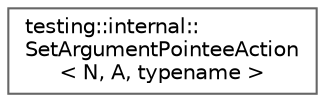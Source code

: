 digraph "Graphical Class Hierarchy"
{
 // LATEX_PDF_SIZE
  bgcolor="transparent";
  edge [fontname=Helvetica,fontsize=10,labelfontname=Helvetica,labelfontsize=10];
  node [fontname=Helvetica,fontsize=10,shape=box,height=0.2,width=0.4];
  rankdir="LR";
  Node0 [id="Node000000",label="testing::internal::\lSetArgumentPointeeAction\l\< N, A, typename \>",height=0.2,width=0.4,color="grey40", fillcolor="white", style="filled",URL="$structtesting_1_1internal_1_1_set_argument_pointee_action.html",tooltip=" "];
}

